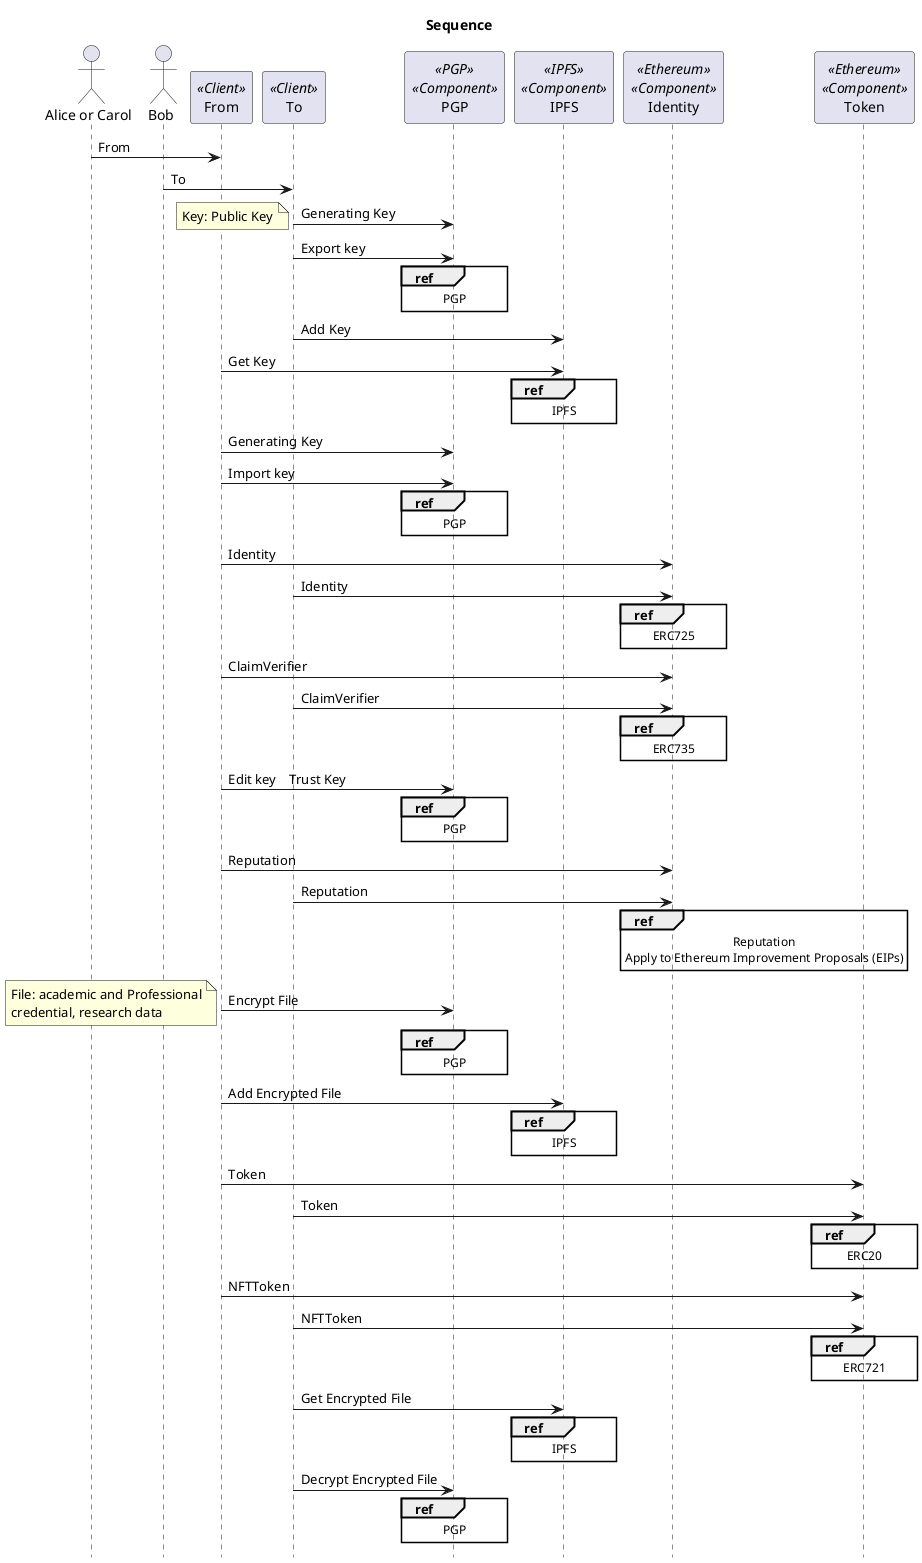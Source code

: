 ' Sequence
@startuml{sequence.png}
title Sequence
hide footbox

actor  "Alice or Carol" as Alice
actor  "Bob" as Bob
participant  "From" as From <<Client>>
participant  "To" as To<<Client>>
participant "PGP" as PGP <<PGP>> <<Component>>
participant "IPFS" as IPFS <<IPFS>><<Component>>
participant "Identity" as Identity <<Ethereum>><<Component>>
participant "Token" as Token <<Ethereum>><<Component>>

Alice -> From : From
Bob -> To : To
To  -> PGP : Generating Key
note left
Key: Public Key
end note
To  -> PGP : Export key
ref over PGP : PGP
To -> IPFS : Add Key
From -> IPFS : Get Key
ref over IPFS : IPFS
From -> PGP : Generating Key
From -> PGP : Import key
ref over PGP : PGP


From -> Identity : Identity
To -> Identity : Identity
ref over Identity : ERC725
From -> Identity : ClaimVerifier
To -> Identity : ClaimVerifier
ref over Identity : ERC735

From -> PGP : Edit key　Trust Key
ref over PGP : PGP
From -> Identity : Reputation
To -> Identity : Reputation
ref over Identity : Reputation\nApply to Ethereum Improvement Proposals (EIPs)

From -> PGP : Encrypt File
note left
File: academic and Professional
credential, research data
end note
ref over PGP : PGP
From -> IPFS : Add Encrypted File
ref over IPFS : IPFS
From -> Token : Token
To -> Token : Token
ref over Token : ERC20
From -> Token : NFTToken
To -> Token : NFTToken
ref over Token : ERC721
To -> IPFS : Get Encrypted File
ref over IPFS : IPFS
To -> PGP : Decrypt Encrypted File
ref over PGP : PGP
@enduml